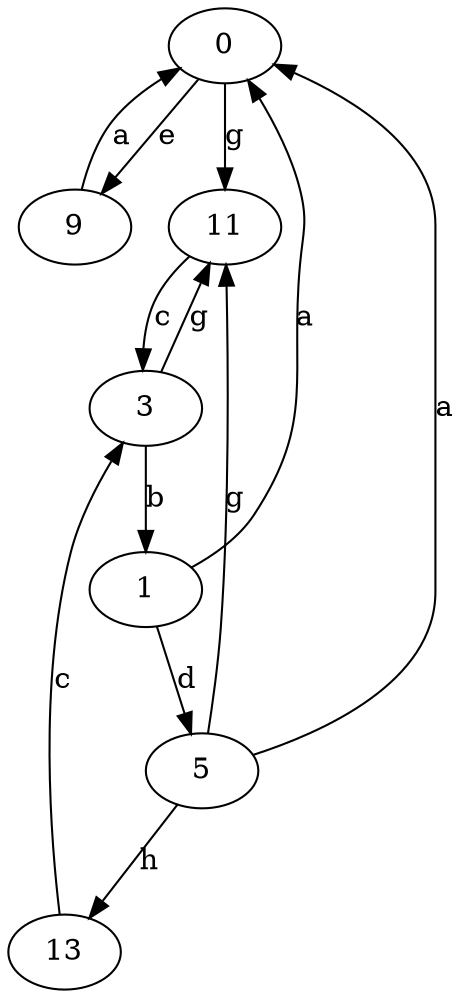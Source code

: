 strict digraph  {
0;
1;
3;
5;
9;
11;
13;
0 -> 9  [label=e];
0 -> 11  [label=g];
1 -> 0  [label=a];
1 -> 5  [label=d];
3 -> 1  [label=b];
3 -> 11  [label=g];
5 -> 0  [label=a];
5 -> 11  [label=g];
5 -> 13  [label=h];
9 -> 0  [label=a];
11 -> 3  [label=c];
13 -> 3  [label=c];
}
